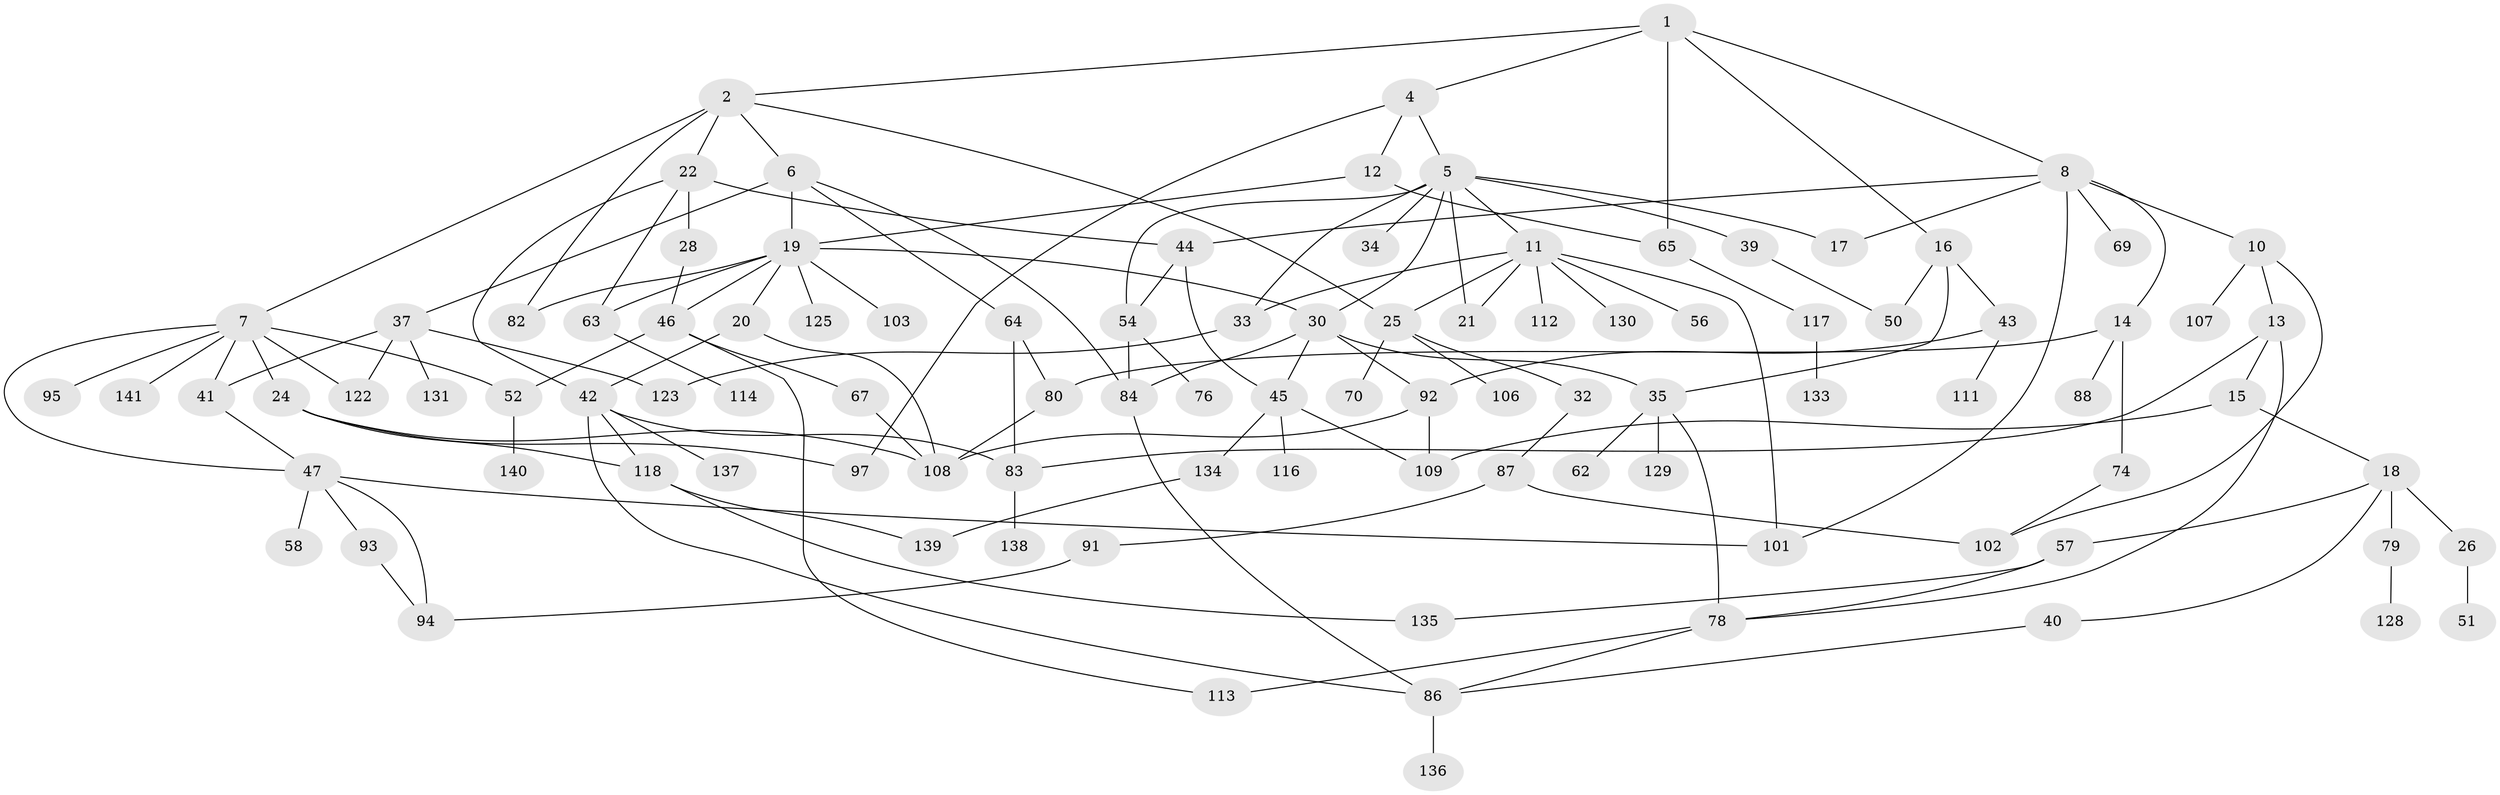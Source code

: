// original degree distribution, {5: 0.09859154929577464, 3: 0.22535211267605634, 4: 0.11267605633802817, 8: 0.007042253521126761, 6: 0.014084507042253521, 2: 0.33098591549295775, 9: 0.007042253521126761, 1: 0.20422535211267606}
// Generated by graph-tools (version 1.1) at 2025/41/03/06/25 10:41:30]
// undirected, 100 vertices, 148 edges
graph export_dot {
graph [start="1"]
  node [color=gray90,style=filled];
  1;
  2 [super="+3"];
  4;
  5 [super="+49"];
  6;
  7 [super="+9"];
  8 [super="+75"];
  10;
  11 [super="+23"];
  12 [super="+29"];
  13 [super="+81"];
  14 [super="+48"];
  15;
  16 [super="+115"];
  17;
  18 [super="+66"];
  19 [super="+38"];
  20 [super="+31"];
  21;
  22 [super="+27"];
  24 [super="+77"];
  25 [super="+100"];
  26;
  28 [super="+96"];
  30 [super="+36"];
  32;
  33 [super="+73"];
  34;
  35 [super="+119"];
  37 [super="+71"];
  39;
  40;
  41;
  42 [super="+99"];
  43 [super="+61"];
  44 [super="+53"];
  45 [super="+105"];
  46 [super="+59"];
  47 [super="+55"];
  50 [super="+121"];
  51;
  52 [super="+68"];
  54 [super="+98"];
  56 [super="+60"];
  57 [super="+85"];
  58;
  62;
  63;
  64;
  65 [super="+72"];
  67;
  69;
  70;
  74;
  76;
  78 [super="+90"];
  79;
  80 [super="+89"];
  82;
  83 [super="+132"];
  84 [super="+142"];
  86 [super="+127"];
  87;
  88;
  91;
  92 [super="+104"];
  93;
  94 [super="+126"];
  95;
  97;
  101;
  102 [super="+120"];
  103;
  106;
  107;
  108 [super="+124"];
  109 [super="+110"];
  111;
  112;
  113;
  114;
  116;
  117;
  118;
  122;
  123;
  125;
  128;
  129;
  130;
  131;
  133;
  134;
  135;
  136;
  137;
  138;
  139;
  140;
  141;
  1 -- 2;
  1 -- 4;
  1 -- 8;
  1 -- 16;
  1 -- 65;
  2 -- 7;
  2 -- 22;
  2 -- 82;
  2 -- 6;
  2 -- 25;
  4 -- 5;
  4 -- 12;
  4 -- 97;
  5 -- 11;
  5 -- 17;
  5 -- 34;
  5 -- 39;
  5 -- 54;
  5 -- 33;
  5 -- 21;
  5 -- 30;
  6 -- 19;
  6 -- 37;
  6 -- 64;
  6 -- 84;
  7 -- 24;
  7 -- 41;
  7 -- 47;
  7 -- 52;
  7 -- 122;
  7 -- 141;
  7 -- 95;
  8 -- 10;
  8 -- 14;
  8 -- 69;
  8 -- 17;
  8 -- 44;
  8 -- 101;
  10 -- 13;
  10 -- 102;
  10 -- 107;
  11 -- 21;
  11 -- 33;
  11 -- 101;
  11 -- 112;
  11 -- 130;
  11 -- 56;
  11 -- 25;
  12 -- 65;
  12 -- 19;
  13 -- 15;
  13 -- 78;
  13 -- 83;
  14 -- 88;
  14 -- 74;
  14 -- 80;
  15 -- 18;
  15 -- 109;
  16 -- 43;
  16 -- 50;
  16 -- 35;
  18 -- 26;
  18 -- 40;
  18 -- 57;
  18 -- 79;
  19 -- 20;
  19 -- 30;
  19 -- 46;
  19 -- 82;
  19 -- 103;
  19 -- 125;
  19 -- 63;
  20 -- 108;
  20 -- 42;
  22 -- 28;
  22 -- 42;
  22 -- 63;
  22 -- 44;
  24 -- 97;
  24 -- 118;
  24 -- 108;
  25 -- 32;
  25 -- 70;
  25 -- 106;
  26 -- 51;
  28 -- 46;
  30 -- 35;
  30 -- 45;
  30 -- 92;
  30 -- 84;
  32 -- 87;
  33 -- 123;
  35 -- 62;
  35 -- 78;
  35 -- 129;
  37 -- 41;
  37 -- 122;
  37 -- 123;
  37 -- 131;
  39 -- 50;
  40 -- 86;
  41 -- 47;
  42 -- 83;
  42 -- 86;
  42 -- 137;
  42 -- 118;
  43 -- 92;
  43 -- 111;
  44 -- 45;
  44 -- 54;
  45 -- 116;
  45 -- 134;
  45 -- 109;
  46 -- 67;
  46 -- 52;
  46 -- 113;
  47 -- 101;
  47 -- 58;
  47 -- 93;
  47 -- 94;
  52 -- 140;
  54 -- 76;
  54 -- 84;
  57 -- 135;
  57 -- 78;
  63 -- 114;
  64 -- 80;
  64 -- 83;
  65 -- 117;
  67 -- 108;
  74 -- 102;
  78 -- 113;
  78 -- 86;
  79 -- 128;
  80 -- 108;
  83 -- 138 [weight=2];
  84 -- 86;
  86 -- 136;
  87 -- 91;
  87 -- 102;
  91 -- 94;
  92 -- 109;
  92 -- 108;
  93 -- 94;
  117 -- 133;
  118 -- 135;
  118 -- 139;
  134 -- 139;
}
